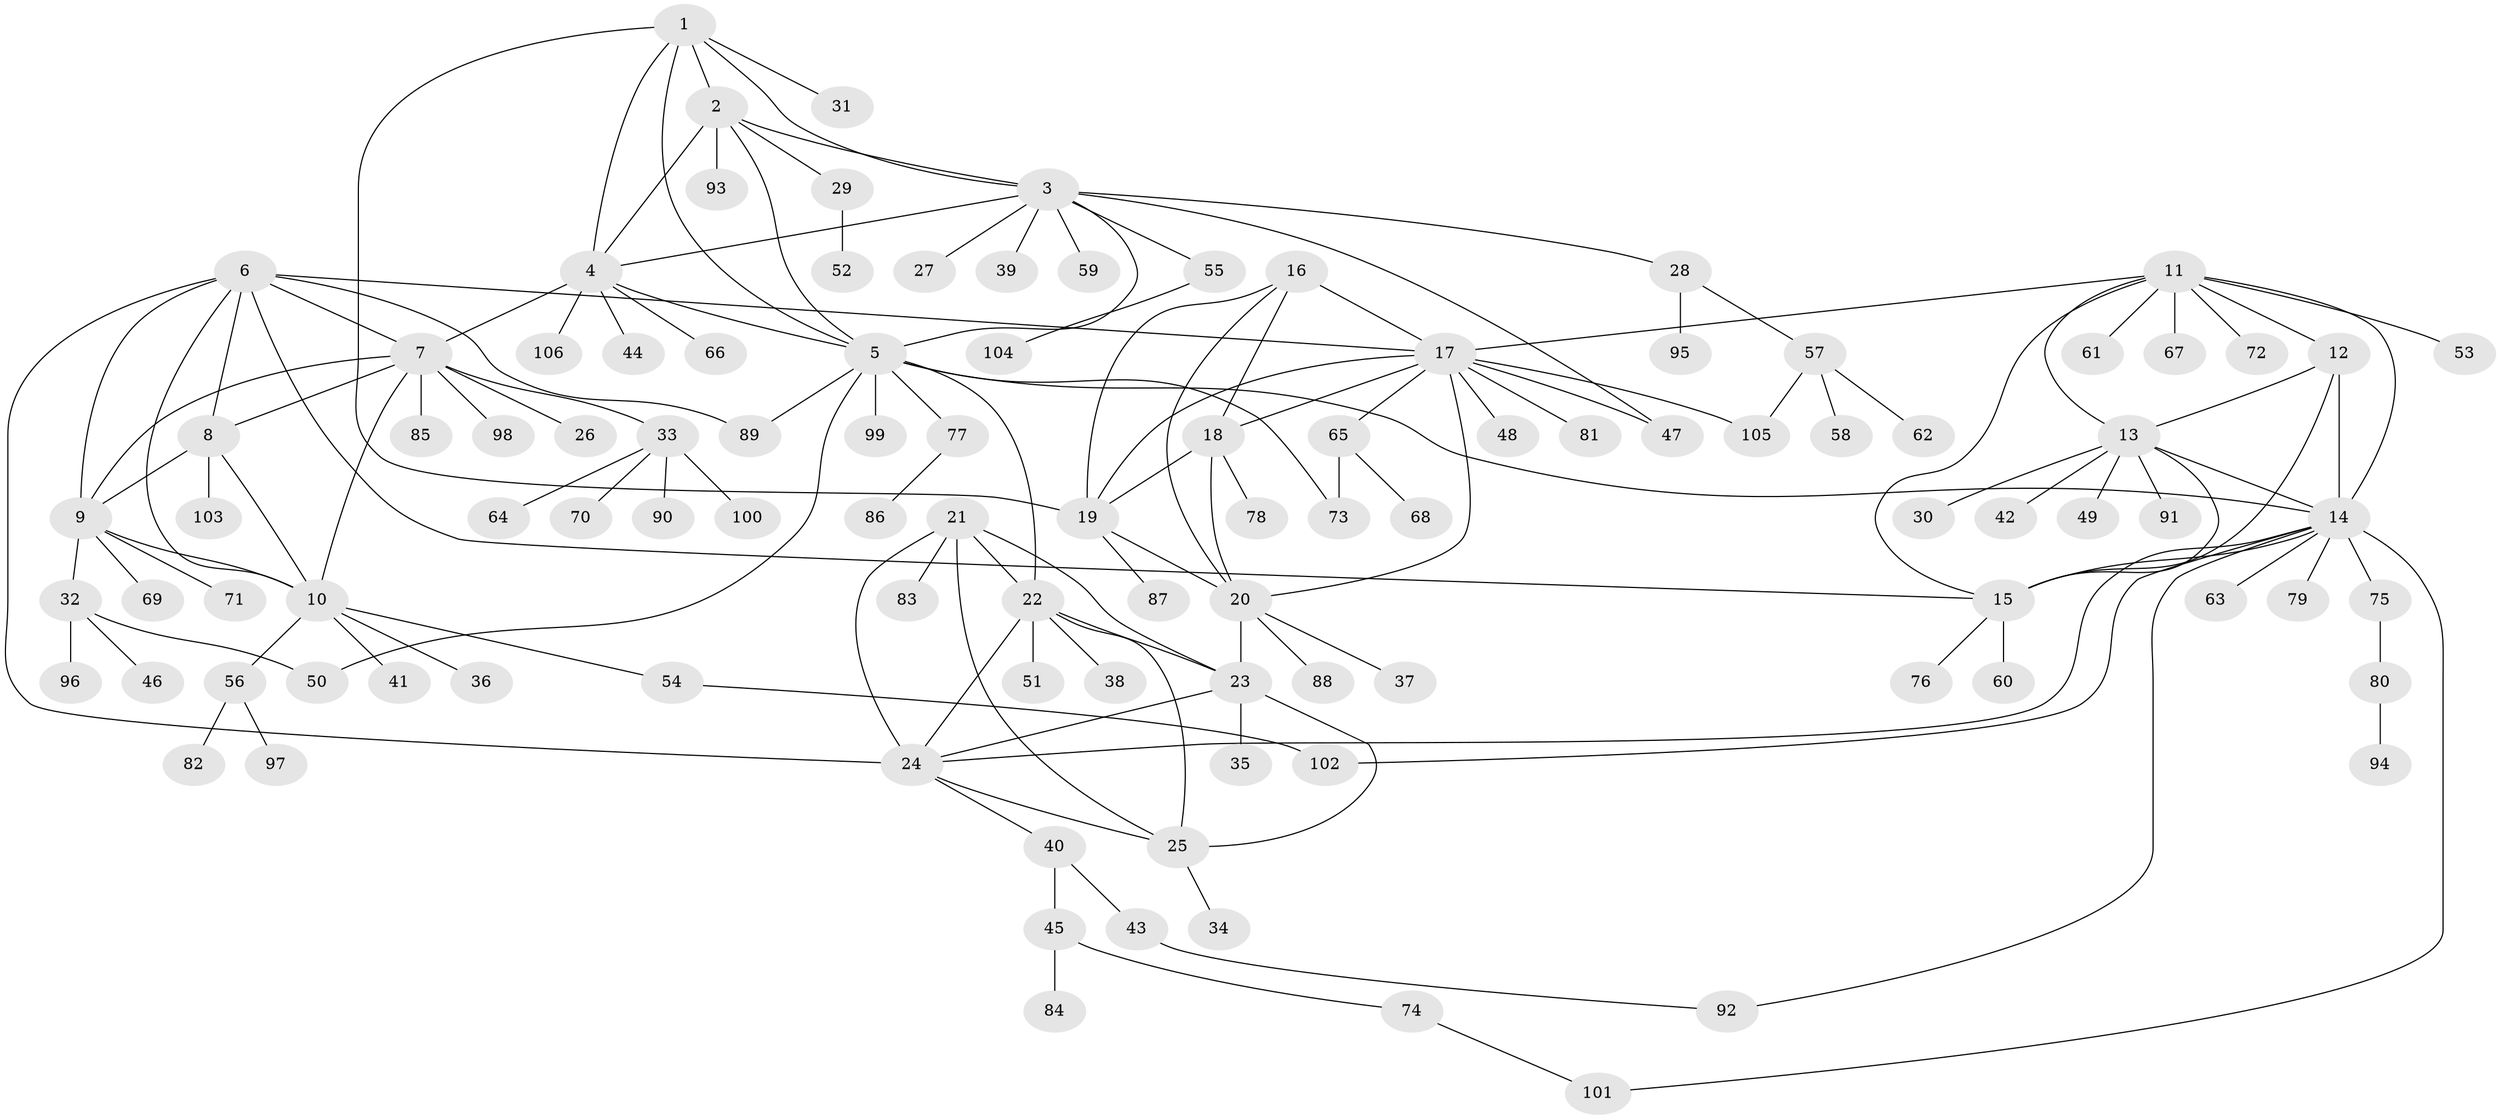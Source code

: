 // Generated by graph-tools (version 1.1) at 2025/55/03/09/25 04:55:57]
// undirected, 106 vertices, 149 edges
graph export_dot {
graph [start="1"]
  node [color=gray90,style=filled];
  1;
  2;
  3;
  4;
  5;
  6;
  7;
  8;
  9;
  10;
  11;
  12;
  13;
  14;
  15;
  16;
  17;
  18;
  19;
  20;
  21;
  22;
  23;
  24;
  25;
  26;
  27;
  28;
  29;
  30;
  31;
  32;
  33;
  34;
  35;
  36;
  37;
  38;
  39;
  40;
  41;
  42;
  43;
  44;
  45;
  46;
  47;
  48;
  49;
  50;
  51;
  52;
  53;
  54;
  55;
  56;
  57;
  58;
  59;
  60;
  61;
  62;
  63;
  64;
  65;
  66;
  67;
  68;
  69;
  70;
  71;
  72;
  73;
  74;
  75;
  76;
  77;
  78;
  79;
  80;
  81;
  82;
  83;
  84;
  85;
  86;
  87;
  88;
  89;
  90;
  91;
  92;
  93;
  94;
  95;
  96;
  97;
  98;
  99;
  100;
  101;
  102;
  103;
  104;
  105;
  106;
  1 -- 2;
  1 -- 3;
  1 -- 4;
  1 -- 5;
  1 -- 19;
  1 -- 31;
  2 -- 3;
  2 -- 4;
  2 -- 5;
  2 -- 29;
  2 -- 93;
  3 -- 4;
  3 -- 5;
  3 -- 27;
  3 -- 28;
  3 -- 39;
  3 -- 47;
  3 -- 55;
  3 -- 59;
  4 -- 5;
  4 -- 7;
  4 -- 44;
  4 -- 66;
  4 -- 106;
  5 -- 14;
  5 -- 22;
  5 -- 50;
  5 -- 73;
  5 -- 77;
  5 -- 89;
  5 -- 99;
  6 -- 7;
  6 -- 8;
  6 -- 9;
  6 -- 10;
  6 -- 15;
  6 -- 17;
  6 -- 24;
  6 -- 89;
  7 -- 8;
  7 -- 9;
  7 -- 10;
  7 -- 26;
  7 -- 33;
  7 -- 85;
  7 -- 98;
  8 -- 9;
  8 -- 10;
  8 -- 103;
  9 -- 10;
  9 -- 32;
  9 -- 69;
  9 -- 71;
  10 -- 36;
  10 -- 41;
  10 -- 54;
  10 -- 56;
  11 -- 12;
  11 -- 13;
  11 -- 14;
  11 -- 15;
  11 -- 17;
  11 -- 53;
  11 -- 61;
  11 -- 67;
  11 -- 72;
  12 -- 13;
  12 -- 14;
  12 -- 15;
  13 -- 14;
  13 -- 15;
  13 -- 30;
  13 -- 42;
  13 -- 49;
  13 -- 91;
  14 -- 15;
  14 -- 24;
  14 -- 63;
  14 -- 75;
  14 -- 79;
  14 -- 92;
  14 -- 101;
  14 -- 102;
  15 -- 60;
  15 -- 76;
  16 -- 17;
  16 -- 18;
  16 -- 19;
  16 -- 20;
  17 -- 18;
  17 -- 19;
  17 -- 20;
  17 -- 47;
  17 -- 48;
  17 -- 65;
  17 -- 81;
  17 -- 105;
  18 -- 19;
  18 -- 20;
  18 -- 78;
  19 -- 20;
  19 -- 87;
  20 -- 23;
  20 -- 37;
  20 -- 88;
  21 -- 22;
  21 -- 23;
  21 -- 24;
  21 -- 25;
  21 -- 83;
  22 -- 23;
  22 -- 24;
  22 -- 25;
  22 -- 38;
  22 -- 51;
  23 -- 24;
  23 -- 25;
  23 -- 35;
  24 -- 25;
  24 -- 40;
  25 -- 34;
  28 -- 57;
  28 -- 95;
  29 -- 52;
  32 -- 46;
  32 -- 50;
  32 -- 96;
  33 -- 64;
  33 -- 70;
  33 -- 90;
  33 -- 100;
  40 -- 43;
  40 -- 45;
  43 -- 92;
  45 -- 74;
  45 -- 84;
  54 -- 102;
  55 -- 104;
  56 -- 82;
  56 -- 97;
  57 -- 58;
  57 -- 62;
  57 -- 105;
  65 -- 68;
  65 -- 73;
  74 -- 101;
  75 -- 80;
  77 -- 86;
  80 -- 94;
}

